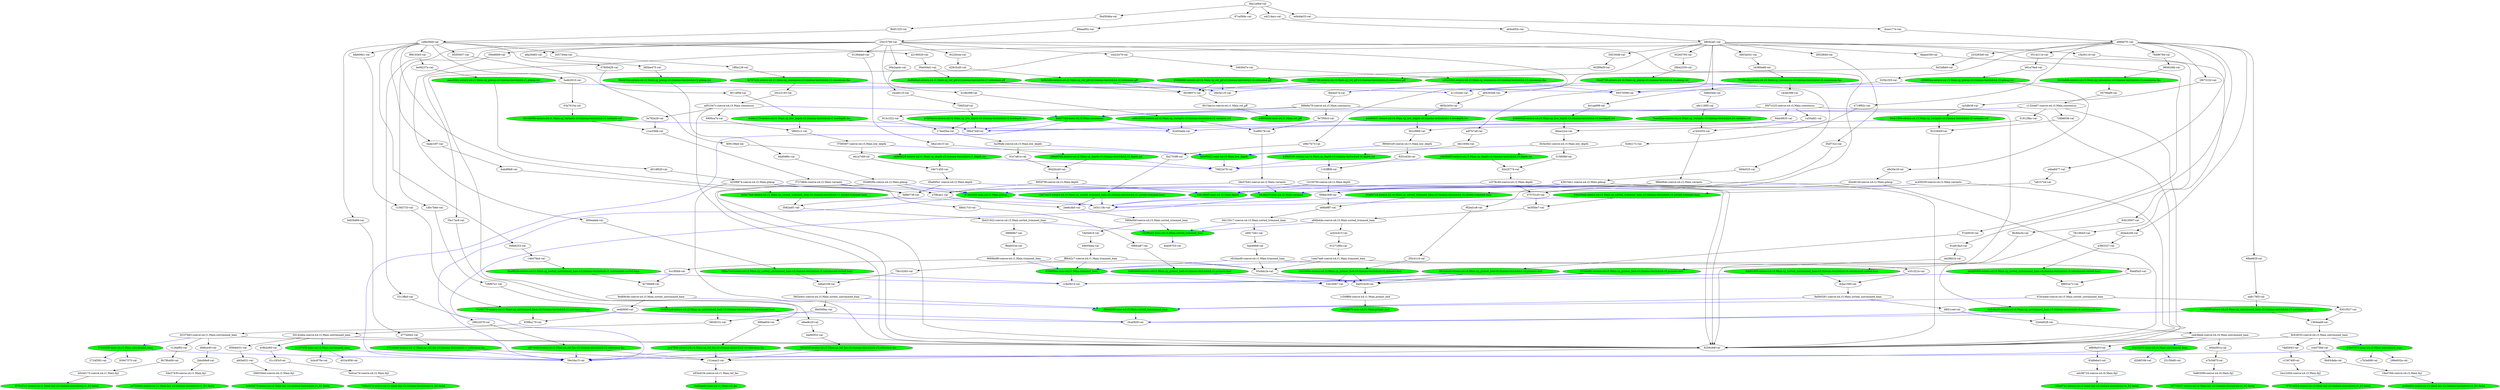 strict digraph "reflow flowgraph sha256:582bd977b966708aa1913560c76c9a50ac3726290afde3b66517fdc245560925" {
// Node definitions.
"00b2aa4c-val-";
"00e044d1-val-";
"01c183cf-val-";
"025b1f25-val-";
"02a847c4-extern-n4.r4.Main.cp_sorted_trimmed_bam-s3://niema-test/n4/n4.r4.sorted.trimmed.bam" [
fillcolor=green
style=filled
];
"03a7610a-val-";
"03e330d4-extern-n4.r3.Main.cp_sorted_trimmed_bam-s3://niema-test/n4/n4.r3.sorted.trimmed.bam" [
fillcolor=green
style=filled
];
"04e3743f-coerce-n4.r1.Main.fq1";
"0514211b-val-";
"054862fb-coerce-n4.r2.Main.pileup";
"05799af9-val-";
"075701d3-val-";
"07600d26-val-";
"076950ae-exec-n4.r1.Main.trimmed_bam" [
fillcolor=green
style=filled
];
"085624fd-val-";
"085af4ff-extern-n4.r3.Main.cp_ref_fas-s3://niema-test/n4/n4.r3.reference.fas" [
fillcolor=green
style=filled
];
"08b47d4f-val-";
"0a80306f-coerce-n4.r4.Main.fq1";
"0ade10f7-val-";
"0ae46fe8-val-";
"0ba1a0bd-val-";
"0d142eba-coerce-n4.r2.Main.untrimmed_bam";
"0d9664a9-extern-n4.r2.Main.cp_untrimmed_bam-s3://niema-test/n4/n4.r2.untrimmed.bam" [
fillcolor=green
style=filled
];
"0dfa04eb-val-";
"0f89ca87-val-";
"1163ff08-val-";
"131eeac2-val-";
"1364eab8-val-";
"141007fd-coerce-n4.r2.Main.depth";
"146479a4-val-";
"15adf738-extern-n4.r4.Main.cp_pileup-s3://niema-test/n4/n4.r4.pileup.txt" [
fillcolor=green
style=filled
];
"16a1c69e-extern-n4.r2.Main.cp_primer_bed-s3://niema-test/n4/n4.r2.primers.bed" [
fillcolor=green
style=filled
];
"16b58465-extern-n4.r3.Main.cp_depth-s3://niema-test/n4/n4.r3.depth.txt" [
fillcolor=green
style=filled
];
"174ed5be-val-";
"18e71455-val-";
"19ed7feb-coerce-n4.r3.Main.fq1";
"1a55afd1-val-";
"1aaa7ea6-coerce-n4.r1.Main.trimmed_bam";
"1bc2a8db-extern-n4.r3.Main.cp_consensus-s3://niema-test/n4/n4.r3.consensus.fas" [
fillcolor=green
style=filled
];
"1c50ff68-coerce-n4.r1.Main.primer_bed";
"1d0c7b6e-val-";
"1ff5a128-val-";
"201f7683-coerce-n4.r1.Main.untrimmed_bam";
"205730ea-val-";
"20c22193-val-";
"22e4d028-val-";
"233283b8-val-";
"245c118c-val-";
"24c4acc5-exec-n4.r2.Main.variants" [
fillcolor=green
style=filled
];
"25150ef0-val-";
"25d15760-val-";
"266030ed-coerce-n4.r2.Main.fq1";
"26b3e125-val-";
"2724f392-val-";
"2852fb9d-val-";
"28622079-val-";
"286a90d4-extern-n4.r2.Main.cp_depth-s3://niema-test/n4/n4.r2.depth.txt" [
fillcolor=green
style=filled
];
"286e002a-val-";
"28b42330-val-";
"28e57b42-coerce-n4.r2.Main.variants";
"2bbc66e8-val-";
"2e47ff4b-extern-n4.r4.Main.cp_ref_fas-s3://niema-test/n4/n4.r4.reference.fas" [
fillcolor=green
style=filled
];
"2ecc2d5b-coerce-n4.r3.Main.fq2";
"2ee6cdb5-val-";
"2f3c41c4-val-";
"2f673102-val-";
"30260795-val-";
"3082adf1-val-";
"30f100d8-val-";
"315f006f-val-";
"319129bc-val-";
"3313ffa0-val-";
"331cb3d0-extern-n4.r1.Main.cp_ref_fas-s3://niema-test/n4/n4.r1.reference.fas" [
fillcolor=green
style=filled
];
"34380e68-val-";
"34930d7e-val-";
"3677d257-intern-n4.r4.Main.fq1-s3://niema-test/n4/n4.r4_R1.fastq" [
fillcolor=green
style=filled
];
"3804f101-val-";
"39fd68b7-val-";
"3a4b2910-val-";
"3b5ecfd2-coerce-n4.r3.Main.low_depth";
"3bd5046a-val-";
"3bf60736-val-";
"3ca89278-val-";
"3e6ad108-val-";
"3e762e29-val-";
"3e864660-extern-n4.r1.Main.cp_primer_bed-s3://niema-test/n4/n4.r1.primers.bed" [
fillcolor=green
style=filled
];
"4024c956-val-";
"40289e5f-val-";
"425f8874-coerce-n4.r2.Main.pileup";
"4284942d-extern-n4.r3.Main.cp_low_depth-s3://niema-test/n4/n4.r3.lowdepth.tsv" [
fillcolor=green
style=filled
];
"43915dc1-coerce-n4.r2.Main.pileup";
"448c8a28-extern-n4.r4.Main.cp_untrimmed_bam-s3://niema-test/n4/n4.r4.untrimmed.bam" [
fillcolor=green
style=filled
];
"48f21ced-val-";
"4a93ab85-exec-n4.r1.Main.ref_fas" [
fillcolor=green
style=filled
];
"4d5e73e4-extern-n4.r1.Main.cp_sorted_trimmed_bam-s3://niema-test/n4/n4.r1.sorted.trimmed.bam" [
fillcolor=green
style=filled
];
"4e1aa698-val-";
"4eb09703-val-";
"52320796-extern-n4.r3.Main.cp_ref_gff-s3://niema-test/n4/n4.r3.reference.gff" [
fillcolor=green
style=filled
];
"53e16067-val-";
"562cf966-val-";
"57e355f9-exec-n4.r1.Main.untrimmed_bam" [
fillcolor=green
style=filled
];
"58fcf1c1-val-";
"59e34a15-val-";
"5a0cac7d-coerce-n4.r2.Main.fq2";
"5b2703f8-val-";
"5b42f16e-extern-n4.r2.Main.cp_pileup-s3://niema-test/n4/n4.r2.pileup.txt" [
fillcolor=green
style=filled
];
"5b431922-coerce-n4.r3.Main.sorted_trimmed_bam";
"5cc3f0b9-val-";
"6014d56b-extern-n4.r1.Main.cp_variants-s3://niema-test/n4/n4.r1.variants.vcf" [
fillcolor=green
style=filled
];
"6015ae1e-coerce-n4.r1.Main.ref_gff";
"6108f3f9-extern-n4.r3.Main.cp_untrimmed_bam-s3://niema-test/n4/n4.r3.untrimmed.bam" [
fillcolor=green
style=filled
];
"6127166e-val-";
"61384da0-val-";
"61bceaee-coerce-n4.r3.Main.sorted_untrimmed_bam";
"62d54abb-val-";
"63b07d73-exec-n4.r3.Main.untrimmed_bam" [
fillcolor=green
style=filled
];
"65c6dc2e-val-";
"66dc1994-extern-n4.r3.Main.cp_variants-s3://niema-test/n4/n4.r3.variants.vcf" [
fillcolor=green
style=filled
];
"67819054-intern-n4.r3.Main.fq2-s3://niema-test/n4/n4.r3_R2.fastq" [
fillcolor=green
style=filled
];
"67ca56bc-val-";
"6900ca7e-val-";
"69370599-val-";
"699dc308-val-";
"69fda604-val-";
"6a052429-val-";
"6abd9fe8-val-";
"6bea22ce-val-";
"6cbbc115-extern-n4.r1.Main.cp_low_depth-s3://niema-test/n4/n4.r1.lowdepth.tsv" [
fillcolor=green
style=filled
];
"6e88d0a5-extern-n4.r1.Main.cp_ref_gff-s3://niema-test/n4/n4.r1.reference.gff" [
fillcolor=green
style=filled
];
"6fba663f-val-";
"70822e78-val-";
"70fd52ef-val-";
"726b6036-val-";
"74bf2643-val-";
"75c95779-extern-n4.r1.Main.cp_untrimmed_bam-s3://niema-test/n4/n4.r1.untrimmed.bam" [
fillcolor=green
style=filled
];
"76d9678d-val-";
"7748ccde-extern-n4.r4.Main.cp_consensus-s3://niema-test/n4/n4.r4.consensus.fas" [
fillcolor=green
style=filled
];
"781c60e5-val-";
"79b10265-val-";
"7a6157e4-val-";
"7baed2ae-extern-n4.r4.Main.cp_variants-s3://niema-test/n4/n4.r4.variants.vcf" [
fillcolor=green
style=filled
];
"7c6867a1-val-";
"7d6e167e-intern-n4.r2.Main.fq2-s3://niema-test/n4/n4.r2_R2.fastq" [
fillcolor=green
style=filled
];
"7de5e816-val-";
"809138a4-val-";
"81a818a3-val-";
"8222840f-val-";
"8259c9df-val-";
"82b95621-exec-n4.r3.Main.low_depth" [
fillcolor=green
style=filled
];
"82f1e43d-val-";
"8301f527-val-";
"8569d980-extern-n4.r4.Main.cp_ref_gff-s3://niema-test/n4/n4.r4.reference.gff" [
fillcolor=green
style=filled
];
"8584b031-val-";
"875c37c1-intern-n4.r1.Main.fq2-s3://niema-test/n4/n4.r1_R2.fastq" [
fillcolor=green
style=filled
];
"88852a72-val-";
"89aaa95c-val-";
"89f2f79f-coerce-n4.r2.Main.depth";
"89fe6a79-coerce-n4.r3.Main.consensus";
"8aaa4356-val-";
"8b6569ac-val-";
"8cfc4035-coerce-n4.r3.Main.untrimmed_bam";
"8d1bfbb0-val-";
"8d417c6d-exec-n4.r3.Main.consensus" [
fillcolor=green
style=filled
];
"8dd01655-extern-n4.r4.Main.cp_sorted_untrimmed_bam-s3://niema-test/n4/n4.r4.untrimmed.sorted.bam" [
fillcolor=green
style=filled
];
"8ddc9635-val-";
"90d2bcb0-val-";
"913c1f22-val-";
"91e7a81e-val-";
"92e25774-val-";
"93619597-val-";
"93947375-val-";
"9398a170-val-";
"93d8ebe3-val-";
"9439857c-val-";
"953da981-extern-n4.r3.Main.cp_primer_bed-s3://niema-test/n4/n4.r3.primers.bed" [
fillcolor=green
style=filled
];
"95f7c225-coerce-n4.r3.Main.consensus";
"961e4add-extern-n4.r4.Main.cp_primer_bed-s3://niema-test/n4/n4.r4.primers.bed" [
fillcolor=green
style=filled
];
"9669bd8f-coerce-n4.r1.Main.trimmed_bam";
"972e32d3-exec-n4.r2.Main.pileup" [
fillcolor=green
style=filled
];
"98fa06de-coerce-n4.r2.Main.variants";
"9a0b0281-coerce-n4.r3.Main.sorted_untrimmed_bam";
"9b79b409-val-";
"9b93cbda-val-";
"9c226cee-val-";
"9df29d69-val-";
"9e7f59c5-val-";
"9ed68cbe-coerce-n4.r3.Main.sorted_untrimmed_bam";
"9f11ef0b-val-";
"9f2ed1e8-val-";
"a1102edc-val-";
"a145c055-val-";
"a2190020-val-";
"a2b3cd15-val-";
"a2e90431-extern-n4.r4.Main.cp_low_depth-s3://niema-test/n4/n4.r4.lowdepth.tsv" [
fillcolor=green
style=filled
];
"a4214acc-val-";
"a4ba8477-val-";
"a64a493c-val-";
"a66b9ff7-val-";
"a6969d25-extern-n4.r1.Main.cp_depth-s3://niema-test/n4/n4.r1.depth.txt" [
fillcolor=green
style=filled
];
"a6c11895-val-";
"a7f8cae1-val-";
"a8a29d83-val-";
"a94fa4da-coerce-n4.r3.Main.sorted_trimmed_bam";
"a989d7f1-val-";
"aacc03b1-extern-n4.r1.Main.cp_pileup-s3://niema-test/n4/n4.r1.pileup.txt" [
fillcolor=green
style=filled
];
"ac4dafb5-intern-n4.r3.Main.fq1-s3://niema-test/n4/n4.r3_R1.fastq" [
fillcolor=green
style=filled
];
"ad51047c-coerce-n4.r3.Main.consensus";
"adc06724-coerce-n4.r4.Main.fq2";
"adf7b7a9-val-";
"af3a97b1-intern-n4.r4.Main.fq2-s3://niema-test/n4/n4.r4_R2.fastq" [
fillcolor=green
style=filled
];
"afd3e031-val-";
"b0c0d173-coerce-n4.r1.Main.fq2";
"b0da591a-val-";
"b1dbcf98-val-";
"b35b5191-extern-n4.r4.Main.cp_depth-s3://niema-test/n4/n4.r4.depth.txt" [
fillcolor=green
style=filled
];
"b50f3937-val-";
"b6a1d415-val-";
"b6c160fe-val-";
"b7b03a1a-extern-n4.r2.Main.cp_low_depth-s3://niema-test/n4/n4.r2.lowdepth.tsv" [
fillcolor=green
style=filled
];
"b803a541-val-";
"b804caf1-val-";
"b85be475-val-";
"b91a79a4-val-";
"b9e55bea-val-";
"bad95f32-val-";
"bb2d3309-extern-n4.r3.Main.cp_sorted_untrimmed_bam-s3://niema-test/n4/n4.r3.untrimmed.sorted.bam" [
fillcolor=green
style=filled
];
"bbd0df6c-val-";
"bcbc870e-val-";
"be06237e-val-";
"be3f5be7-val-";
"bf808a53-val-";
"bfa609e1-val-";
"c08865ee-extern-n4.r3.Main.cp_pileup-s3://niema-test/n4/n4.r3.pileup.txt" [
fillcolor=green
style=filled
];
"c126af83-val-";
"c132ee67-coerce-n4.r3.Main.consensus";
"c156740f-val-";
"c1583733-val-";
"c1ac556b-val-";
"c25153b5-extern-n4.r2.Main.cp_consensus-s3://niema-test/n4/n4.r2.consensus.fas" [
fillcolor=green
style=filled
];
"c3a36116-val-";
"c42e81c5-val-";
"c4cbb396-val-";
"c62daa48-coerce-n4.r1.Main.trimmed_bam";
"c6c962e2-exec-n4.r3.Main.sorted_trimmed_bam" [
fillcolor=green
style=filled
];
"c7b3e698-val-";
"ca5dfe38-val-";
"cc4e0614-val-";
"cc578c49-coerce-n4.r2.Main.depth";
"ccb22479-val-";
"cce0758d-val-";
"cd8e59d0-val-";
"cde7ce10-extern-n4.r2.Main.cp_sorted_trimmed_bam-s3://niema-test/n4/n4.r2.sorted.trimmed.bam" [
fillcolor=green
style=filled
];
"cedc8eeb-coerce-n4.r4.Main.untrimmed_bam";
"cfca0929-val-";
"d014f020-val-";
"d29c5cd5-val-";
"d2b18dd5-exec-n4.r2.Main.depth" [
fillcolor=green
style=filled
];
"d2b8f166-val-";
"d2e461ef-coerce-n4.r2.Main.pileup";
"d4c15b17-coerce-n4.r3.Main.sorted_trimmed_bam";
"d5a7b291-exec-n4.r4.Main.untrimmed_bam" [
fillcolor=green
style=filled
];
"d5a8d5a1-coerce-n4.r2.Main.depth";
"d5da4246-val-";
"d65b3454-val-";
"d775e0b2-val-";
"d90eadeb-val-";
"dcba1580-val-";
"dcee177e-val-";
"de28fd1b-val-";
"dfd6ce40-val-";
"e0810333-extern-n4.r2.Main.cp_variants-s3://niema-test/n4/n4.r2.variants.vcf" [
fillcolor=green
style=filled
];
"e351f21b-val-";
"e38044de-exec-n4.r1.Main.ref_gff" [
fillcolor=green
style=filled
];
"e3f63327-val-";
"e6917d41-val-";
"e69c8b79-exec-n4.r1.Main.primer_bed" [
fillcolor=green
style=filled
];
"e719f92c-val-";
"e7b3487f-val-";
"e90c7b73-val-";
"e93edc34-coerce-n4.r1.Main.ref_fas";
"e94302b6-val-";
"e9ee8c20-val-";
"ea8178f3-val-";
"eb1a740f-val-";
"ec0d5679-intern-n4.r2.Main.fq1-s3://niema-test/n4/n4.r2_R1.fastq" [
fillcolor=green
style=filled
];
"ec45f259-coerce-n4.r2.Main.variants";
"ec9b2e80-val-";
"ed44de33-val-";
"ee72db6b-intern-n4.r1.Main.fq1-s3://niema-test/n4/n4.r1_R1.fastq" [
fillcolor=green
style=filled
];
"eedb9f40-val-";
"ef6744ef-extern-n4.r2.Main.cp_ref_fas-s3://niema-test/n4/n4.r2.reference.fas" [
fillcolor=green
style=filled
];
"efe20e18-val-";
"f0604299-exec-n4.r3.Main.sorted_untrimmed_bam" [
fillcolor=green
style=filled
];
"f0ddf5d3-val-";
"f246c17c-val-";
"f30e8699-val-";
"f3e17ec6-val-";
"f462e4cc-coerce-n4.r3.Main.sorted_untrimmed_bam";
"f48e6253-val-";
"f4f4e525-val-";
"f5ef732c-val-";
"f64f1325-val-";
"f6c84a3e-val-";
"f70856f7-coerce-n4.r3.Main.low_depth";
"f727d8dc-coerce-n4.r2.Main.variants";
"f7cb0030-val-";
"f89491b9-coerce-n4.r3.Main.low_depth";
"f8dd053d-val-";
"f98193e5-val-";
"f9fbe7cd-extern-n4.r2.Main.cp_sorted_untrimmed_bam-s3://niema-test/n4/n4.r2.untrimmed.sorted.bam" [
fillcolor=green
style=filled
];
"fa0b2d9c-extern-n4.r2.Main.cp_ref_gff-s3://niema-test/n4/n4.r2.reference.gff" [
fillcolor=green
style=filled
];
"fa2f9afe-coerce-n4.r3.Main.low_depth";
"fa747e16-extern-n4.r1.Main.cp_consensus-s3://niema-test/n4/n4.r1.consensus.fas" [
fillcolor=green
style=filled
];
"fba0922b-extern-n4.r1.Main.cp_sorted_untrimmed_bam-s3://niema-test/n4/n4.r1.untrimmed.sorted.bam" [
fillcolor=green
style=filled
];
"fbb4a57e-val-";
"fc187036-exec-n4.r2.Main.untrimmed_bam" [
fillcolor=green
style=filled
];
"fd69a5bf-coerce-n4.r3.Main.sorted_trimmed_bam";
"fd6d17c5-val-";
"fe756b69-val-";
"ff6b42c7-coerce-n4.r1.Main.trimmed_bam";

// Edge definitions.
"00b2aa4c-val-" -> "b1dbcf98-val-" [dynamic=false];
"00e044d1-val-" -> "6e88d0a5-extern-n4.r1.Main.cp_ref_gff-s3://niema-test/n4/n4.r1.reference.gff" [dynamic=false];
"01c183cf-val-" -> "5a0cac7d-coerce-n4.r2.Main.fq2" [dynamic=false];
"025b1f25-val-" -> "4e1aa698-val-" [dynamic=false];
"02a847c4-extern-n4.r4.Main.cp_sorted_trimmed_bam-s3://niema-test/n4/n4.r4.sorted.trimmed.bam" -> "245c118c-val-" [
dynamic=true
color=blue
];
"02a847c4-extern-n4.r4.Main.cp_sorted_trimmed_bam-s3://niema-test/n4/n4.r4.sorted.trimmed.bam" -> "a66b9ff7-val-" [dynamic=false];
"03a7610a-val-" -> "6014d56b-extern-n4.r1.Main.cp_variants-s3://niema-test/n4/n4.r1.variants.vcf" [dynamic=false];
"03e330d4-extern-n4.r3.Main.cp_sorted_trimmed_bam-s3://niema-test/n4/n4.r3.sorted.trimmed.bam" -> "245c118c-val-" [
dynamic=true
color=blue
];
"03e330d4-extern-n4.r3.Main.cp_sorted_trimmed_bam-s3://niema-test/n4/n4.r3.sorted.trimmed.bam" -> "be3f5be7-val-" [dynamic=false];
"04e3743f-coerce-n4.r1.Main.fq1" -> "ee72db6b-intern-n4.r1.Main.fq1-s3://niema-test/n4/n4.r1_R1.fastq" [dynamic=false];
"0514211b-val-" -> "b91a79a4-val-" [dynamic=false];
"054862fb-coerce-n4.r2.Main.pileup" -> "8259c9df-val-" [dynamic=false];
"054862fb-coerce-n4.r2.Main.pileup" -> "972e32d3-exec-n4.r2.Main.pileup" [
dynamic=true
color=blue
];
"054862fb-coerce-n4.r2.Main.pileup" -> "a7f8cae1-val-" [dynamic=false];
"05799af9-val-" -> "c132ee67-coerce-n4.r3.Main.consensus" [dynamic=false];
"075701d3-val-" -> "be3f5be7-val-" [dynamic=false];
"07600d26-val-" -> "9f11ef0b-val-" [dynamic=false];
"076950ae-exec-n4.r1.Main.trimmed_bam" -> "53e16067-val-" [
dynamic=true
color=blue
];
"076950ae-exec-n4.r1.Main.trimmed_bam" -> "cc4e0614-val-" [
dynamic=true
color=blue
];
"085624fd-val-" -> "1bc2a8db-extern-n4.r3.Main.cp_consensus-s3://niema-test/n4/n4.r3.consensus.fas" [dynamic=false];
"085af4ff-extern-n4.r3.Main.cp_ref_fas-s3://niema-test/n4/n4.r3.reference.fas" -> "131eeac2-val-" [dynamic=false];
"085af4ff-extern-n4.r3.Main.cp_ref_fas-s3://niema-test/n4/n4.r3.reference.fas" -> "59e34a15-val-" [
dynamic=true
color=blue
];
"0a80306f-coerce-n4.r4.Main.fq1" -> "3677d257-intern-n4.r4.Main.fq1-s3://niema-test/n4/n4.r4_R1.fastq" [dynamic=false];
"0ade10f7-val-" -> "6abd9fe8-val-" [dynamic=false];
"0ae46fe8-val-" -> "c62daa48-coerce-n4.r1.Main.trimmed_bam" [dynamic=false];
"0ba1a0bd-val-" -> "3bd5046a-val-" [dynamic=false];
"0ba1a0bd-val-" -> "67ca56bc-val-" [dynamic=false];
"0ba1a0bd-val-" -> "a4214acc-val-" [dynamic=false];
"0ba1a0bd-val-" -> "ed44de33-val-" [dynamic=false];
"0d142eba-coerce-n4.r2.Main.untrimmed_bam" -> "8259c9df-val-" [dynamic=false];
"0d142eba-coerce-n4.r2.Main.untrimmed_bam" -> "8584b031-val-" [dynamic=false];
"0d142eba-coerce-n4.r2.Main.untrimmed_bam" -> "ec9b2e80-val-" [dynamic=false];
"0d142eba-coerce-n4.r2.Main.untrimmed_bam" -> "fc187036-exec-n4.r2.Main.untrimmed_bam" [
dynamic=true
color=blue
];
"0d9664a9-extern-n4.r2.Main.cp_untrimmed_bam-s3://niema-test/n4/n4.r2.untrimmed.bam" -> "3804f101-val-" [dynamic=false];
"0d9664a9-extern-n4.r2.Main.cp_untrimmed_bam-s3://niema-test/n4/n4.r2.untrimmed.bam" -> "cfca0929-val-" [
dynamic=true
color=blue
];
"0dfa04eb-val-" -> "a6c11895-val-" [dynamic=false];
"0f89ca87-val-" -> "3e864660-extern-n4.r1.Main.cp_primer_bed-s3://niema-test/n4/n4.r1.primers.bed" [dynamic=false];
"1163ff08-val-" -> "141007fd-coerce-n4.r2.Main.depth" [dynamic=false];
"131eeac2-val-" -> "e93edc34-coerce-n4.r1.Main.ref_fas" [dynamic=false];
"1364eab8-val-" -> "8cfc4035-coerce-n4.r3.Main.untrimmed_bam" [dynamic=false];
"141007fd-coerce-n4.r2.Main.depth" -> "699dc308-val-" [dynamic=false];
"141007fd-coerce-n4.r2.Main.depth" -> "d2b18dd5-exec-n4.r2.Main.depth" [
dynamic=true
color=blue
];
"146479a4-val-" -> "fba0922b-extern-n4.r1.Main.cp_sorted_untrimmed_bam-s3://niema-test/n4/n4.r1.untrimmed.sorted.bam" [dynamic=false];
"15adf738-extern-n4.r4.Main.cp_pileup-s3://niema-test/n4/n4.r4.pileup.txt" -> "a1102edc-val-" [
dynamic=true
color=blue
];
"15adf738-extern-n4.r4.Main.cp_pileup-s3://niema-test/n4/n4.r4.pileup.txt" -> "f4f4e525-val-" [dynamic=false];
"16a1c69e-extern-n4.r2.Main.cp_primer_bed-s3://niema-test/n4/n4.r2.primers.bed" -> "53e16067-val-" [
dynamic=true
color=blue
];
"16a1c69e-extern-n4.r2.Main.cp_primer_bed-s3://niema-test/n4/n4.r2.primers.bed" -> "6a052429-val-" [dynamic=false];
"16b58465-extern-n4.r3.Main.cp_depth-s3://niema-test/n4/n4.r3.depth.txt" -> "70822e78-val-" [
dynamic=true
color=blue
];
"16b58465-extern-n4.r3.Main.cp_depth-s3://niema-test/n4/n4.r3.depth.txt" -> "92e25774-val-" [dynamic=false];
"174ed5be-val-" -> "fa2f9afe-coerce-n4.r3.Main.low_depth" [dynamic=false];
"18e71455-val-" -> "d5a8d5a1-coerce-n4.r2.Main.depth" [dynamic=false];
"19ed7feb-coerce-n4.r3.Main.fq1" -> "ac4dafb5-intern-n4.r3.Main.fq1-s3://niema-test/n4/n4.r3_R1.fastq" [dynamic=false];
"1a55afd1-val-" -> "a145c055-val-" [dynamic=false];
"1aaa7ea6-coerce-n4.r1.Main.trimmed_bam" -> "076950ae-exec-n4.r1.Main.trimmed_bam" [
dynamic=true
color=blue
];
"1aaa7ea6-coerce-n4.r1.Main.trimmed_bam" -> "65c6dc2e-val-" [dynamic=false];
"1aaa7ea6-coerce-n4.r1.Main.trimmed_bam" -> "f0ddf5d3-val-" [dynamic=false];
"1bc2a8db-extern-n4.r3.Main.cp_consensus-s3://niema-test/n4/n4.r3.consensus.fas" -> "05799af9-val-" [dynamic=false];
"1bc2a8db-extern-n4.r3.Main.cp_consensus-s3://niema-test/n4/n4.r3.consensus.fas" -> "69370599-val-" [
dynamic=true
color=blue
];
"1c50ff68-coerce-n4.r1.Main.primer_bed" -> "e69c8b79-exec-n4.r1.Main.primer_bed" [dynamic=false];
"1d0c7b6e-val-" -> "7c6867a1-val-" [dynamic=false];
"1ff5a128-val-" -> "fa747e16-extern-n4.r1.Main.cp_consensus-s3://niema-test/n4/n4.r1.consensus.fas" [dynamic=false];
"201f7683-coerce-n4.r1.Main.untrimmed_bam" -> "57e355f9-exec-n4.r1.Main.untrimmed_bam" [
dynamic=true
color=blue
];
"201f7683-coerce-n4.r1.Main.untrimmed_bam" -> "8259c9df-val-" [dynamic=false];
"201f7683-coerce-n4.r1.Main.untrimmed_bam" -> "c126af83-val-" [dynamic=false];
"201f7683-coerce-n4.r1.Main.untrimmed_bam" -> "dfd6ce40-val-" [dynamic=false];
"205730ea-val-" -> "1ff5a128-val-" [dynamic=false];
"20c22193-val-" -> "ad51047c-coerce-n4.r3.Main.consensus" [dynamic=false];
"22e4d028-val-" -> "cedc8eeb-coerce-n4.r4.Main.untrimmed_bam" [dynamic=false];
"233283b8-val-" -> "8d1bfbb0-val-" [dynamic=false];
"24c4acc5-exec-n4.r2.Main.variants" -> "245c118c-val-" [
dynamic=true
color=blue
];
"24c4acc5-exec-n4.r2.Main.variants" -> "59e34a15-val-" [
dynamic=true
color=blue
];
"25d15760-val-" -> "00b2aa4c-val-" [dynamic=false];
"25d15760-val-" -> "1d0c7b6e-val-" [dynamic=false];
"25d15760-val-" -> "3313ffa0-val-" [dynamic=false];
"25d15760-val-" -> "61384da0-val-" [dynamic=false];
"25d15760-val-" -> "9c226cee-val-" [dynamic=false];
"25d15760-val-" -> "9f2ed1e8-val-" [dynamic=false];
"25d15760-val-" -> "a8a29d83-val-" [dynamic=false];
"25d15760-val-" -> "c42e81c5-val-" [dynamic=false];
"25d15760-val-" -> "ccb22479-val-" [dynamic=false];
"25d15760-val-" -> "e90c7b73-val-" [dynamic=false];
"25d15760-val-" -> "f30e8699-val-" [dynamic=false];
"266030ed-coerce-n4.r2.Main.fq1" -> "ec0d5679-intern-n4.r2.Main.fq1-s3://niema-test/n4/n4.r2_R1.fastq" [dynamic=false];
"2852fb9d-val-" -> "f5ef732c-val-" [dynamic=false];
"28622079-val-" -> "ef6744ef-extern-n4.r2.Main.cp_ref_fas-s3://niema-test/n4/n4.r2.reference.fas" [dynamic=false];
"286a90d4-extern-n4.r2.Main.cp_depth-s3://niema-test/n4/n4.r2.depth.txt" -> "70822e78-val-" [
dynamic=true
color=blue
];
"286a90d4-extern-n4.r2.Main.cp_depth-s3://niema-test/n4/n4.r2.depth.txt" -> "90d2bcb0-val-" [dynamic=false];
"28b42330-val-" -> "15adf738-extern-n4.r4.Main.cp_pileup-s3://niema-test/n4/n4.r4.pileup.txt" [dynamic=false];
"28e57b42-coerce-n4.r2.Main.variants" -> "24c4acc5-exec-n4.r2.Main.variants" [
dynamic=true
color=blue
];
"28e57b42-coerce-n4.r2.Main.variants" -> "8259c9df-val-" [dynamic=false];
"28e57b42-coerce-n4.r2.Main.variants" -> "a7f8cae1-val-" [dynamic=false];
"2bbc66e8-val-" -> "04e3743f-coerce-n4.r1.Main.fq1" [dynamic=false];
"2e47ff4b-extern-n4.r4.Main.cp_ref_fas-s3://niema-test/n4/n4.r4.reference.fas" -> "131eeac2-val-" [dynamic=false];
"2e47ff4b-extern-n4.r4.Main.cp_ref_fas-s3://niema-test/n4/n4.r4.reference.fas" -> "59e34a15-val-" [
dynamic=true
color=blue
];
"2ecc2d5b-coerce-n4.r3.Main.fq2" -> "67819054-intern-n4.r3.Main.fq2-s3://niema-test/n4/n4.r3_R2.fastq" [dynamic=false];
"2ee6cdb5-val-" -> "fd69a5bf-coerce-n4.r3.Main.sorted_trimmed_bam" [dynamic=false];
"2f3c41c4-val-" -> "16a1c69e-extern-n4.r2.Main.cp_primer_bed-s3://niema-test/n4/n4.r2.primers.bed" [dynamic=false];
"2f673102-val-" -> "ca5dfe38-val-" [dynamic=false];
"30260795-val-" -> "28b42330-val-" [dynamic=false];
"3082adf1-val-" -> "5b431922-coerce-n4.r3.Main.sorted_trimmed_bam" [dynamic=false];
"30f100d8-val-" -> "40289e5f-val-" [dynamic=false];
"315f006f-val-" -> "92e25774-val-" [dynamic=false];
"319129bc-val-" -> "6bea22ce-val-" [dynamic=false];
"3313ffa0-val-" -> "28622079-val-" [dynamic=false];
"331cb3d0-extern-n4.r1.Main.cp_ref_fas-s3://niema-test/n4/n4.r1.reference.fas" -> "131eeac2-val-" [dynamic=false];
"331cb3d0-extern-n4.r1.Main.cp_ref_fas-s3://niema-test/n4/n4.r1.reference.fas" -> "59e34a15-val-" [
dynamic=true
color=blue
];
"34380e68-val-" -> "7748ccde-extern-n4.r4.Main.cp_consensus-s3://niema-test/n4/n4.r4.consensus.fas" [dynamic=false];
"34930d7e-val-" -> "c25153b5-extern-n4.r2.Main.cp_consensus-s3://niema-test/n4/n4.r2.consensus.fas" [dynamic=false];
"3804f101-val-" -> "0d142eba-coerce-n4.r2.Main.untrimmed_bam" [dynamic=false];
"39fd68b7-val-" -> "f8dd053d-val-" [dynamic=false];
"3a4b2910-val-" -> "03a7610a-val-" [dynamic=false];
"3b5ecfd2-coerce-n4.r3.Main.low_depth" -> "315f006f-val-" [dynamic=false];
"3b5ecfd2-coerce-n4.r3.Main.low_depth" -> "82b95621-exec-n4.r3.Main.low_depth" [
dynamic=true
color=blue
];
"3bd5046a-val-" -> "f64f1325-val-" [dynamic=false];
"3bf60736-val-" -> "3082adf1-val-" [dynamic=false];
"3ca89278-val-" -> "28e57b42-coerce-n4.r2.Main.variants" [dynamic=false];
"3e6ad108-val-" -> "f462e4cc-coerce-n4.r3.Main.sorted_untrimmed_bam" [dynamic=false];
"3e762e29-val-" -> "c1ac556b-val-" [dynamic=false];
"3e864660-extern-n4.r1.Main.cp_primer_bed-s3://niema-test/n4/n4.r1.primers.bed" -> "53e16067-val-" [
dynamic=true
color=blue
];
"3e864660-extern-n4.r1.Main.cp_primer_bed-s3://niema-test/n4/n4.r1.primers.bed" -> "6a052429-val-" [dynamic=false];
"40289e5f-val-" -> "8569d980-extern-n4.r4.Main.cp_ref_gff-s3://niema-test/n4/n4.r4.reference.gff" [dynamic=false];
"425f8874-coerce-n4.r2.Main.pileup" -> "3bf60736-val-" [dynamic=false];
"425f8874-coerce-n4.r2.Main.pileup" -> "8259c9df-val-" [dynamic=false];
"425f8874-coerce-n4.r2.Main.pileup" -> "972e32d3-exec-n4.r2.Main.pileup" [
dynamic=true
color=blue
];
"4284942d-extern-n4.r3.Main.cp_low_depth-s3://niema-test/n4/n4.r3.lowdepth.tsv" -> "08b47d4f-val-" [
dynamic=true
color=blue
];
"4284942d-extern-n4.r3.Main.cp_low_depth-s3://niema-test/n4/n4.r3.lowdepth.tsv" -> "6bea22ce-val-" [dynamic=false];
"43915dc1-coerce-n4.r2.Main.pileup" -> "699dc308-val-" [dynamic=false];
"43915dc1-coerce-n4.r2.Main.pileup" -> "8259c9df-val-" [dynamic=false];
"43915dc1-coerce-n4.r2.Main.pileup" -> "972e32d3-exec-n4.r2.Main.pileup" [
dynamic=true
color=blue
];
"448c8a28-extern-n4.r4.Main.cp_untrimmed_bam-s3://niema-test/n4/n4.r4.untrimmed.bam" -> "22e4d028-val-" [dynamic=false];
"448c8a28-extern-n4.r4.Main.cp_untrimmed_bam-s3://niema-test/n4/n4.r4.untrimmed.bam" -> "cfca0929-val-" [
dynamic=true
color=blue
];
"48f21ced-val-" -> "22e4d028-val-" [dynamic=false];
"4d5e73e4-extern-n4.r1.Main.cp_sorted_trimmed_bam-s3://niema-test/n4/n4.r1.sorted.trimmed.bam" -> "245c118c-val-" [
dynamic=true
color=blue
];
"4d5e73e4-extern-n4.r1.Main.cp_sorted_trimmed_bam-s3://niema-test/n4/n4.r1.sorted.trimmed.bam" -> "3082adf1-val-" [dynamic=false];
"4e1aa698-val-" -> "4284942d-extern-n4.r3.Main.cp_low_depth-s3://niema-test/n4/n4.r3.lowdepth.tsv" [dynamic=false];
"52320796-extern-n4.r3.Main.cp_ref_gff-s3://niema-test/n4/n4.r3.reference.gff" -> "26b3e125-val-" [
dynamic=true
color=blue
];
"52320796-extern-n4.r3.Main.cp_ref_gff-s3://niema-test/n4/n4.r3.reference.gff" -> "9439857c-val-" [dynamic=false];
"562cf966-val-" -> "f89491b9-coerce-n4.r3.Main.low_depth" [dynamic=false];
"57e355f9-exec-n4.r1.Main.untrimmed_bam" -> "2724f392-val-" [
dynamic=true
color=blue
];
"57e355f9-exec-n4.r1.Main.untrimmed_bam" -> "59e34a15-val-" [
dynamic=true
color=blue
];
"57e355f9-exec-n4.r1.Main.untrimmed_bam" -> "93947375-val-" [
dynamic=true
color=blue
];
"58fcf1c1-val-" -> "f70856f7-coerce-n4.r3.Main.low_depth" [dynamic=false];
"5a0cac7d-coerce-n4.r2.Main.fq2" -> "7d6e167e-intern-n4.r2.Main.fq2-s3://niema-test/n4/n4.r2_R2.fastq" [dynamic=false];
"5b2703f8-val-" -> "cde7ce10-extern-n4.r2.Main.cp_sorted_trimmed_bam-s3://niema-test/n4/n4.r2.sorted.trimmed.bam" [dynamic=false];
"5b42f16e-extern-n4.r2.Main.cp_pileup-s3://niema-test/n4/n4.r2.pileup.txt" -> "a1102edc-val-" [
dynamic=true
color=blue
];
"5b42f16e-extern-n4.r2.Main.cp_pileup-s3://niema-test/n4/n4.r2.pileup.txt" -> "bbd0df6c-val-" [dynamic=false];
"5b431922-coerce-n4.r3.Main.sorted_trimmed_bam" -> "39fd68b7-val-" [dynamic=false];
"5b431922-coerce-n4.r3.Main.sorted_trimmed_bam" -> "c6c962e2-exec-n4.r3.Main.sorted_trimmed_bam" [
dynamic=true
color=blue
];
"5cc3f0b9-val-" -> "fe756b69-val-" [dynamic=false];
"6014d56b-extern-n4.r1.Main.cp_variants-s3://niema-test/n4/n4.r1.variants.vcf" -> "62d54abb-val-" [
dynamic=true
color=blue
];
"6014d56b-extern-n4.r1.Main.cp_variants-s3://niema-test/n4/n4.r1.variants.vcf" -> "c1ac556b-val-" [dynamic=false];
"6015ae1e-coerce-n4.r1.Main.ref_gff" -> "e38044de-exec-n4.r1.Main.ref_gff" [dynamic=false];
"6108f3f9-extern-n4.r3.Main.cp_untrimmed_bam-s3://niema-test/n4/n4.r3.untrimmed.bam" -> "1364eab8-val-" [dynamic=false];
"6108f3f9-extern-n4.r3.Main.cp_untrimmed_bam-s3://niema-test/n4/n4.r3.untrimmed.bam" -> "cfca0929-val-" [
dynamic=true
color=blue
];
"6127166e-val-" -> "1aaa7ea6-coerce-n4.r1.Main.trimmed_bam" [dynamic=false];
"61384da0-val-" -> "b6a1d415-val-" [dynamic=false];
"61bceaee-coerce-n4.r3.Main.sorted_untrimmed_bam" -> "8301f527-val-" [dynamic=false];
"61bceaee-coerce-n4.r3.Main.sorted_untrimmed_bam" -> "f0604299-exec-n4.r3.Main.sorted_untrimmed_bam" [
dynamic=true
color=blue
];
"63b07d73-exec-n4.r3.Main.untrimmed_bam" -> "286e002a-val-" [
dynamic=true
color=blue
];
"63b07d73-exec-n4.r3.Main.untrimmed_bam" -> "59e34a15-val-" [
dynamic=true
color=blue
];
"63b07d73-exec-n4.r3.Main.untrimmed_bam" -> "c7b3e698-val-" [
dynamic=true
color=blue
];
"65c6dc2e-val-" -> "6a052429-val-" [dynamic=false];
"66dc1994-extern-n4.r3.Main.cp_variants-s3://niema-test/n4/n4.r3.variants.vcf" -> "62d54abb-val-" [
dynamic=true
color=blue
];
"66dc1994-extern-n4.r3.Main.cp_variants-s3://niema-test/n4/n4.r3.variants.vcf" -> "8222840f-val-" [dynamic=false];
"67ca56bc-val-" -> "89aaa95c-val-" [dynamic=false];
"6900ca7e-val-" -> "58fcf1c1-val-" [dynamic=false];
"699dc308-val-" -> "a66b9ff7-val-" [dynamic=false];
"69fda604-val-" -> "2e47ff4b-extern-n4.r4.Main.cp_ref_fas-s3://niema-test/n4/n4.r4.reference.fas" [dynamic=false];
"6a052429-val-" -> "1c50ff68-coerce-n4.r1.Main.primer_bed" [dynamic=false];
"6abd9fe8-val-" -> "4d5e73e4-extern-n4.r1.Main.cp_sorted_trimmed_bam-s3://niema-test/n4/n4.r1.sorted.trimmed.bam" [dynamic=false];
"6bea22ce-val-" -> "3b5ecfd2-coerce-n4.r3.Main.low_depth" [dynamic=false];
"6cbbc115-extern-n4.r1.Main.cp_low_depth-s3://niema-test/n4/n4.r1.lowdepth.tsv" -> "08b47d4f-val-" [
dynamic=true
color=blue
];
"6cbbc115-extern-n4.r1.Main.cp_low_depth-s3://niema-test/n4/n4.r1.lowdepth.tsv" -> "58fcf1c1-val-" [dynamic=false];
"6e88d0a5-extern-n4.r1.Main.cp_ref_gff-s3://niema-test/n4/n4.r1.reference.gff" -> "26b3e125-val-" [
dynamic=true
color=blue
];
"6e88d0a5-extern-n4.r1.Main.cp_ref_gff-s3://niema-test/n4/n4.r1.reference.gff" -> "9439857c-val-" [dynamic=false];
"6fba663f-val-" -> "ea8178f3-val-" [dynamic=false];
"70fd52ef-val-" -> "b7b03a1a-extern-n4.r2.Main.cp_low_depth-s3://niema-test/n4/n4.r2.lowdepth.tsv" [dynamic=false];
"726b6036-val-" -> "8222840f-val-" [dynamic=false];
"74bf2643-val-" -> "c156740f-val-" [dynamic=false];
"75c95779-extern-n4.r1.Main.cp_untrimmed_bam-s3://niema-test/n4/n4.r1.untrimmed.bam" -> "9398a170-val-" [dynamic=false];
"75c95779-extern-n4.r1.Main.cp_untrimmed_bam-s3://niema-test/n4/n4.r1.untrimmed.bam" -> "cfca0929-val-" [
dynamic=true
color=blue
];
"76d9678d-val-" -> "085624fd-val-" [dynamic=false];
"7748ccde-extern-n4.r4.Main.cp_consensus-s3://niema-test/n4/n4.r4.consensus.fas" -> "69370599-val-" [
dynamic=true
color=blue
];
"7748ccde-extern-n4.r4.Main.cp_consensus-s3://niema-test/n4/n4.r4.consensus.fas" -> "c4cbb396-val-" [dynamic=false];
"781c60e5-val-" -> "448c8a28-extern-n4.r4.Main.cp_untrimmed_bam-s3://niema-test/n4/n4.r4.untrimmed.bam" [dynamic=false];
"79b10265-val-" -> "3e6ad108-val-" [dynamic=false];
"7a6157e4-val-" -> "03e330d4-extern-n4.r3.Main.cp_sorted_trimmed_bam-s3://niema-test/n4/n4.r3.sorted.trimmed.bam" [dynamic=false];
"7baed2ae-extern-n4.r4.Main.cp_variants-s3://niema-test/n4/n4.r4.variants.vcf" -> "62d54abb-val-" [
dynamic=true
color=blue
];
"7baed2ae-extern-n4.r4.Main.cp_variants-s3://niema-test/n4/n4.r4.variants.vcf" -> "a145c055-val-" [dynamic=false];
"7c6867a1-val-" -> "0d9664a9-extern-n4.r2.Main.cp_untrimmed_bam-s3://niema-test/n4/n4.r2.untrimmed.bam" [dynamic=false];
"7de5e816-val-" -> "b9e55bea-val-" [dynamic=false];
"809138a4-val-" -> "a6969d25-extern-n4.r1.Main.cp_depth-s3://niema-test/n4/n4.r1.depth.txt" [dynamic=false];
"81a818a3-val-" -> "de28fd1b-val-" [dynamic=false];
"8222840f-val-" -> "ec45f259-coerce-n4.r2.Main.variants" [dynamic=false];
"8259c9df-val-" -> "131eeac2-val-" [dynamic=false];
"82b95621-exec-n4.r3.Main.low_depth" -> "70822e78-val-" [
dynamic=true
color=blue
];
"82f1e43d-val-" -> "1163ff08-val-" [dynamic=false];
"8301f527-val-" -> "1364eab8-val-" [dynamic=false];
"8569d980-extern-n4.r4.Main.cp_ref_gff-s3://niema-test/n4/n4.r4.reference.gff" -> "26b3e125-val-" [
dynamic=true
color=blue
];
"8569d980-extern-n4.r4.Main.cp_ref_gff-s3://niema-test/n4/n4.r4.reference.gff" -> "9439857c-val-" [dynamic=false];
"8584b031-val-" -> "afd3e031-val-" [dynamic=false];
"88852a72-val-" -> "61bceaee-coerce-n4.r3.Main.sorted_untrimmed_bam" [dynamic=false];
"89aaa95c-val-" -> "25d15760-val-" [dynamic=false];
"89f2f79f-coerce-n4.r2.Main.depth" -> "a7f8cae1-val-" [dynamic=false];
"89f2f79f-coerce-n4.r2.Main.depth" -> "d2b18dd5-exec-n4.r2.Main.depth" [
dynamic=true
color=blue
];
"89fe6a79-coerce-n4.r3.Main.consensus" -> "8259c9df-val-" [dynamic=false];
"89fe6a79-coerce-n4.r3.Main.consensus" -> "8d417c6d-exec-n4.r3.Main.consensus" [
dynamic=true
color=blue
];
"89fe6a79-coerce-n4.r3.Main.consensus" -> "913c1f22-val-" [dynamic=false];
"89fe6a79-coerce-n4.r3.Main.consensus" -> "9e7f59c5-val-" [dynamic=false];
"8aaa4356-val-" -> "f7cb0030-val-" [dynamic=false];
"8b6569ac-val-" -> "3804f101-val-" [dynamic=false];
"8cfc4035-coerce-n4.r3.Main.untrimmed_bam" -> "63b07d73-exec-n4.r3.Main.untrimmed_bam" [
dynamic=true
color=blue
];
"8cfc4035-coerce-n4.r3.Main.untrimmed_bam" -> "74bf2643-val-" [dynamic=false];
"8cfc4035-coerce-n4.r3.Main.untrimmed_bam" -> "8259c9df-val-" [dynamic=false];
"8cfc4035-coerce-n4.r3.Main.untrimmed_bam" -> "cce0758d-val-" [dynamic=false];
"8d1bfbb0-val-" -> "52320796-extern-n4.r3.Main.cp_ref_gff-s3://niema-test/n4/n4.r3.reference.gff" [dynamic=false];
"8d417c6d-exec-n4.r3.Main.consensus" -> "08b47d4f-val-" [
dynamic=true
color=blue
];
"8d417c6d-exec-n4.r3.Main.consensus" -> "59e34a15-val-" [
dynamic=true
color=blue
];
"8d417c6d-exec-n4.r3.Main.consensus" -> "62d54abb-val-" [
dynamic=true
color=blue
];
"8dd01655-extern-n4.r4.Main.cp_sorted_untrimmed_bam-s3://niema-test/n4/n4.r4.untrimmed.sorted.bam" -> "cc4e0614-val-" [
dynamic=true
color=blue
];
"8dd01655-extern-n4.r4.Main.cp_sorted_untrimmed_bam-s3://niema-test/n4/n4.r4.untrimmed.sorted.bam" -> "dcba1580-val-" [dynamic=false];
"8ddc9635-val-" -> "562cf966-val-" [dynamic=false];
"90d2bcb0-val-" -> "89f2f79f-coerce-n4.r2.Main.depth" [dynamic=false];
"913c1f22-val-" -> "174ed5be-val-" [dynamic=false];
"91e7a81e-val-" -> "90d2bcb0-val-" [dynamic=false];
"92e25774-val-" -> "cc578c49-coerce-n4.r2.Main.depth" [dynamic=false];
"93619597-val-" -> "f6c84a3e-val-" [dynamic=false];
"9398a170-val-" -> "201f7683-coerce-n4.r1.Main.untrimmed_bam" [dynamic=false];
"93d8ebe3-val-" -> "adc06724-coerce-n4.r4.Main.fq2" [dynamic=false];
"9439857c-val-" -> "6015ae1e-coerce-n4.r1.Main.ref_gff" [dynamic=false];
"953da981-extern-n4.r3.Main.cp_primer_bed-s3://niema-test/n4/n4.r3.primers.bed" -> "53e16067-val-" [
dynamic=true
color=blue
];
"953da981-extern-n4.r3.Main.cp_primer_bed-s3://niema-test/n4/n4.r3.primers.bed" -> "6a052429-val-" [dynamic=false];
"95f7c225-coerce-n4.r3.Main.consensus" -> "1a55afd1-val-" [dynamic=false];
"95f7c225-coerce-n4.r3.Main.consensus" -> "8259c9df-val-" [dynamic=false];
"95f7c225-coerce-n4.r3.Main.consensus" -> "8d417c6d-exec-n4.r3.Main.consensus" [
dynamic=true
color=blue
];
"95f7c225-coerce-n4.r3.Main.consensus" -> "8ddc9635-val-" [dynamic=false];
"961e4add-extern-n4.r4.Main.cp_primer_bed-s3://niema-test/n4/n4.r4.primers.bed" -> "53e16067-val-" [
dynamic=true
color=blue
];
"961e4add-extern-n4.r4.Main.cp_primer_bed-s3://niema-test/n4/n4.r4.primers.bed" -> "6a052429-val-" [dynamic=false];
"9669bd8f-coerce-n4.r1.Main.trimmed_bam" -> "076950ae-exec-n4.r1.Main.trimmed_bam" [
dynamic=true
color=blue
];
"9669bd8f-coerce-n4.r1.Main.trimmed_bam" -> "5cc3f0b9-val-" [dynamic=false];
"9669bd8f-coerce-n4.r1.Main.trimmed_bam" -> "65c6dc2e-val-" [dynamic=false];
"972e32d3-exec-n4.r2.Main.pileup" -> "245c118c-val-" [
dynamic=true
color=blue
];
"972e32d3-exec-n4.r2.Main.pileup" -> "59e34a15-val-" [
dynamic=true
color=blue
];
"98fa06de-coerce-n4.r2.Main.variants" -> "24c4acc5-exec-n4.r2.Main.variants" [
dynamic=true
color=blue
];
"98fa06de-coerce-n4.r2.Main.variants" -> "699dc308-val-" [dynamic=false];
"98fa06de-coerce-n4.r2.Main.variants" -> "8259c9df-val-" [dynamic=false];
"9a0b0281-coerce-n4.r3.Main.sorted_untrimmed_bam" -> "48f21ced-val-" [dynamic=false];
"9a0b0281-coerce-n4.r3.Main.sorted_untrimmed_bam" -> "f0604299-exec-n4.r3.Main.sorted_untrimmed_bam" [
dynamic=true
color=blue
];
"9b79b409-val-" -> "b0c0d173-coerce-n4.r1.Main.fq2" [dynamic=false];
"9b93cbda-val-" -> "19ed7feb-coerce-n4.r3.Main.fq1" [dynamic=false];
"9c226cee-val-" -> "d29c5cd5-val-" [dynamic=false];
"9df29d69-val-" -> "d775e0b2-val-" [dynamic=false];
"9e7f59c5-val-" -> "3ca89278-val-" [dynamic=false];
"9ed68cbe-coerce-n4.r3.Main.sorted_untrimmed_bam" -> "eedb9f40-val-" [dynamic=false];
"9ed68cbe-coerce-n4.r3.Main.sorted_untrimmed_bam" -> "f0604299-exec-n4.r3.Main.sorted_untrimmed_bam" [
dynamic=true
color=blue
];
"9f11ef0b-val-" -> "6cbbc115-extern-n4.r1.Main.cp_low_depth-s3://niema-test/n4/n4.r1.lowdepth.tsv" [dynamic=false];
"9f2ed1e8-val-" -> "2f3c41c4-val-" [dynamic=false];
"a145c055-val-" -> "98fa06de-coerce-n4.r2.Main.variants" [dynamic=false];
"a2190020-val-" -> "00e044d1-val-" [dynamic=false];
"a2b3cd15-val-" -> "6127166e-val-" [dynamic=false];
"a2e90431-extern-n4.r4.Main.cp_low_depth-s3://niema-test/n4/n4.r4.lowdepth.tsv" -> "08b47d4f-val-" [
dynamic=true
color=blue
];
"a2e90431-extern-n4.r4.Main.cp_low_depth-s3://niema-test/n4/n4.r4.lowdepth.tsv" -> "562cf966-val-" [dynamic=false];
"a4214acc-val-" -> "a64a493c-val-" [dynamic=false];
"a4ba8477-val-" -> "7a6157e4-val-" [dynamic=false];
"a64a493c-val-" -> "b804caf1-val-" [dynamic=false];
"a66b9ff7-val-" -> "d4c15b17-coerce-n4.r3.Main.sorted_trimmed_bam" [dynamic=false];
"a6969d25-extern-n4.r1.Main.cp_depth-s3://niema-test/n4/n4.r1.depth.txt" -> "18e71455-val-" [dynamic=false];
"a6969d25-extern-n4.r1.Main.cp_depth-s3://niema-test/n4/n4.r1.depth.txt" -> "70822e78-val-" [
dynamic=true
color=blue
];
"a6c11895-val-" -> "7baed2ae-extern-n4.r4.Main.cp_variants-s3://niema-test/n4/n4.r4.variants.vcf" [dynamic=false];
"a7f8cae1-val-" -> "2ee6cdb5-val-" [dynamic=false];
"a8a29d83-val-" -> "b85be475-val-" [dynamic=false];
"a94fa4da-coerce-n4.r3.Main.sorted_trimmed_bam" -> "a2b3cd15-val-" [dynamic=false];
"a94fa4da-coerce-n4.r3.Main.sorted_trimmed_bam" -> "c6c962e2-exec-n4.r3.Main.sorted_trimmed_bam" [
dynamic=true
color=blue
];
"a989d7f1-val-" -> "025b1f25-val-" [dynamic=false];
"a989d7f1-val-" -> "0514211b-val-" [dynamic=false];
"a989d7f1-val-" -> "233283b8-val-" [dynamic=false];
"a989d7f1-val-" -> "2f673102-val-" [dynamic=false];
"a989d7f1-val-" -> "6fba663f-val-" [dynamic=false];
"a989d7f1-val-" -> "76d9678d-val-" [dynamic=false];
"a989d7f1-val-" -> "81a818a3-val-" [dynamic=false];
"a989d7f1-val-" -> "a4ba8477-val-" [dynamic=false];
"a989d7f1-val-" -> "d5da4246-val-" [dynamic=false];
"a989d7f1-val-" -> "e719f92c-val-" [dynamic=false];
"a989d7f1-val-" -> "e9ee8c20-val-" [dynamic=false];
"aacc03b1-extern-n4.r1.Main.cp_pileup-s3://niema-test/n4/n4.r1.pileup.txt" -> "a1102edc-val-" [
dynamic=true
color=blue
];
"aacc03b1-extern-n4.r1.Main.cp_pileup-s3://niema-test/n4/n4.r1.pileup.txt" -> "d014f020-val-" [dynamic=false];
"ad51047c-coerce-n4.r3.Main.consensus" -> "3e762e29-val-" [dynamic=false];
"ad51047c-coerce-n4.r3.Main.consensus" -> "6900ca7e-val-" [dynamic=false];
"ad51047c-coerce-n4.r3.Main.consensus" -> "8259c9df-val-" [dynamic=false];
"ad51047c-coerce-n4.r3.Main.consensus" -> "8d417c6d-exec-n4.r3.Main.consensus" [
dynamic=true
color=blue
];
"adc06724-coerce-n4.r4.Main.fq2" -> "af3a97b1-intern-n4.r4.Main.fq2-s3://niema-test/n4/n4.r4_R2.fastq" [dynamic=false];
"adf7b7a9-val-" -> "b6c160fe-val-" [dynamic=false];
"afd3e031-val-" -> "266030ed-coerce-n4.r2.Main.fq1" [dynamic=false];
"b0c0d173-coerce-n4.r1.Main.fq2" -> "875c37c1-intern-n4.r1.Main.fq2-s3://niema-test/n4/n4.r1_R2.fastq" [dynamic=false];
"b0da591a-val-" -> "e7b3487f-val-" [dynamic=false];
"b1dbcf98-val-" -> "e0810333-extern-n4.r2.Main.cp_variants-s3://niema-test/n4/n4.r2.variants.vcf" [dynamic=false];
"b35b5191-extern-n4.r4.Main.cp_depth-s3://niema-test/n4/n4.r4.depth.txt" -> "1163ff08-val-" [dynamic=false];
"b35b5191-extern-n4.r4.Main.cp_depth-s3://niema-test/n4/n4.r4.depth.txt" -> "70822e78-val-" [
dynamic=true
color=blue
];
"b50f3937-val-" -> "809138a4-val-" [dynamic=false];
"b6a1d415-val-" -> "286a90d4-extern-n4.r2.Main.cp_depth-s3://niema-test/n4/n4.r2.depth.txt" [dynamic=false];
"b6c160fe-val-" -> "b35b5191-extern-n4.r4.Main.cp_depth-s3://niema-test/n4/n4.r4.depth.txt" [dynamic=false];
"b7b03a1a-extern-n4.r2.Main.cp_low_depth-s3://niema-test/n4/n4.r2.lowdepth.tsv" -> "08b47d4f-val-" [
dynamic=true
color=blue
];
"b7b03a1a-extern-n4.r2.Main.cp_low_depth-s3://niema-test/n4/n4.r2.lowdepth.tsv" -> "174ed5be-val-" [dynamic=false];
"b803a541-val-" -> "34380e68-val-" [dynamic=false];
"b804caf1-val-" -> "0dfa04eb-val-" [dynamic=false];
"b804caf1-val-" -> "2852fb9d-val-" [dynamic=false];
"b804caf1-val-" -> "30260795-val-" [dynamic=false];
"b804caf1-val-" -> "30f100d8-val-" [dynamic=false];
"b804caf1-val-" -> "8aaa4356-val-" [dynamic=false];
"b804caf1-val-" -> "93619597-val-" [dynamic=false];
"b804caf1-val-" -> "adf7b7a9-val-" [dynamic=false];
"b804caf1-val-" -> "b803a541-val-" [dynamic=false];
"b804caf1-val-" -> "c3a36116-val-" [dynamic=false];
"b804caf1-val-" -> "e94302b6-val-" [dynamic=false];
"b804caf1-val-" -> "f3e17ec6-val-" [dynamic=false];
"b85be475-val-" -> "5b42f16e-extern-n4.r2.Main.cp_pileup-s3://niema-test/n4/n4.r2.pileup.txt" [dynamic=false];
"b91a79a4-val-" -> "c08865ee-extern-n4.r3.Main.cp_pileup-s3://niema-test/n4/n4.r3.pileup.txt" [dynamic=false];
"b9e55bea-val-" -> "ff6b42c7-coerce-n4.r1.Main.trimmed_bam" [dynamic=false];
"bad95f32-val-" -> "085af4ff-extern-n4.r3.Main.cp_ref_fas-s3://niema-test/n4/n4.r3.reference.fas" [dynamic=false];
"bb2d3309-extern-n4.r3.Main.cp_sorted_untrimmed_bam-s3://niema-test/n4/n4.r3.untrimmed.sorted.bam" -> "88852a72-val-" [dynamic=false];
"bb2d3309-extern-n4.r3.Main.cp_sorted_untrimmed_bam-s3://niema-test/n4/n4.r3.untrimmed.sorted.bam" -> "cc4e0614-val-" [
dynamic=true
color=blue
];
"bbd0df6c-val-" -> "054862fb-coerce-n4.r2.Main.pileup" [dynamic=false];
"be06237e-val-" -> "aacc03b1-extern-n4.r1.Main.cp_pileup-s3://niema-test/n4/n4.r1.pileup.txt" [dynamic=false];
"be3f5be7-val-" -> "a94fa4da-coerce-n4.r3.Main.sorted_trimmed_bam" [dynamic=false];
"bf808a53-val-" -> "93d8ebe3-val-" [dynamic=false];
"bfa609e1-val-" -> "c1583733-val-" [dynamic=false];
"c08865ee-extern-n4.r3.Main.cp_pileup-s3://niema-test/n4/n4.r3.pileup.txt" -> "a1102edc-val-" [
dynamic=true
color=blue
];
"c08865ee-extern-n4.r3.Main.cp_pileup-s3://niema-test/n4/n4.r3.pileup.txt" -> "efe20e18-val-" [dynamic=false];
"c126af83-val-" -> "9b79b409-val-" [dynamic=false];
"c132ee67-coerce-n4.r3.Main.consensus" -> "319129bc-val-" [dynamic=false];
"c132ee67-coerce-n4.r3.Main.consensus" -> "726b6036-val-" [dynamic=false];
"c132ee67-coerce-n4.r3.Main.consensus" -> "8259c9df-val-" [dynamic=false];
"c132ee67-coerce-n4.r3.Main.consensus" -> "8d417c6d-exec-n4.r3.Main.consensus" [
dynamic=true
color=blue
];
"c156740f-val-" -> "2ecc2d5b-coerce-n4.r3.Main.fq2" [dynamic=false];
"c1583733-val-" -> "75c95779-extern-n4.r1.Main.cp_untrimmed_bam-s3://niema-test/n4/n4.r1.untrimmed.bam" [dynamic=false];
"c1ac556b-val-" -> "f727d8dc-coerce-n4.r2.Main.variants" [dynamic=false];
"c25153b5-extern-n4.r2.Main.cp_consensus-s3://niema-test/n4/n4.r2.consensus.fas" -> "69370599-val-" [
dynamic=true
color=blue
];
"c25153b5-extern-n4.r2.Main.cp_consensus-s3://niema-test/n4/n4.r2.consensus.fas" -> "fbb4a57e-val-" [dynamic=false];
"c3a36116-val-" -> "781c60e5-val-" [dynamic=false];
"c42e81c5-val-" -> "70fd52ef-val-" [dynamic=false];
"c4cbb396-val-" -> "95f7c225-coerce-n4.r3.Main.consensus" [dynamic=false];
"c62daa48-coerce-n4.r1.Main.trimmed_bam" -> "076950ae-exec-n4.r1.Main.trimmed_bam" [
dynamic=true
color=blue
];
"c62daa48-coerce-n4.r1.Main.trimmed_bam" -> "65c6dc2e-val-" [dynamic=false];
"c62daa48-coerce-n4.r1.Main.trimmed_bam" -> "e351f21b-val-" [dynamic=false];
"c6c962e2-exec-n4.r3.Main.sorted_trimmed_bam" -> "4eb09703-val-" [
dynamic=true
color=blue
];
"ca5dfe38-val-" -> "66dc1994-extern-n4.r3.Main.cp_variants-s3://niema-test/n4/n4.r3.variants.vcf" [dynamic=false];
"cc578c49-coerce-n4.r2.Main.depth" -> "075701d3-val-" [dynamic=false];
"cc578c49-coerce-n4.r2.Main.depth" -> "d2b18dd5-exec-n4.r2.Main.depth" [
dynamic=true
color=blue
];
"ccb22479-val-" -> "34930d7e-val-" [dynamic=false];
"cce0758d-val-" -> "9b93cbda-val-" [dynamic=false];
"cd8e59d0-val-" -> "07600d26-val-" [dynamic=false];
"cd8e59d0-val-" -> "0ade10f7-val-" [dynamic=false];
"cd8e59d0-val-" -> "205730ea-val-" [dynamic=false];
"cd8e59d0-val-" -> "3a4b2910-val-" [dynamic=false];
"cd8e59d0-val-" -> "9df29d69-val-" [dynamic=false];
"cd8e59d0-val-" -> "a2190020-val-" [dynamic=false];
"cd8e59d0-val-" -> "b50f3937-val-" [dynamic=false];
"cd8e59d0-val-" -> "bfa609e1-val-" [dynamic=false];
"cd8e59d0-val-" -> "f48e6253-val-" [dynamic=false];
"cd8e59d0-val-" -> "f98193e5-val-" [dynamic=false];
"cd8e59d0-val-" -> "fd6d17c5-val-" [dynamic=false];
"cde7ce10-extern-n4.r2.Main.cp_sorted_trimmed_bam-s3://niema-test/n4/n4.r2.sorted.trimmed.bam" -> "245c118c-val-" [
dynamic=true
color=blue
];
"cde7ce10-extern-n4.r2.Main.cp_sorted_trimmed_bam-s3://niema-test/n4/n4.r2.sorted.trimmed.bam" -> "2ee6cdb5-val-" [dynamic=false];
"cedc8eeb-coerce-n4.r4.Main.untrimmed_bam" -> "8259c9df-val-" [dynamic=false];
"cedc8eeb-coerce-n4.r4.Main.untrimmed_bam" -> "b0da591a-val-" [dynamic=false];
"cedc8eeb-coerce-n4.r4.Main.untrimmed_bam" -> "bf808a53-val-" [dynamic=false];
"cedc8eeb-coerce-n4.r4.Main.untrimmed_bam" -> "d5a7b291-exec-n4.r4.Main.untrimmed_bam" [
dynamic=true
color=blue
];
"d014f020-val-" -> "425f8874-coerce-n4.r2.Main.pileup" [dynamic=false];
"d29c5cd5-val-" -> "fa0b2d9c-extern-n4.r2.Main.cp_ref_gff-s3://niema-test/n4/n4.r2.reference.gff" [dynamic=false];
"d2b18dd5-exec-n4.r2.Main.depth" -> "245c118c-val-" [
dynamic=true
color=blue
];
"d2e461ef-coerce-n4.r2.Main.pileup" -> "075701d3-val-" [dynamic=false];
"d2e461ef-coerce-n4.r2.Main.pileup" -> "8259c9df-val-" [dynamic=false];
"d2e461ef-coerce-n4.r2.Main.pileup" -> "972e32d3-exec-n4.r2.Main.pileup" [
dynamic=true
color=blue
];
"d4c15b17-coerce-n4.r3.Main.sorted_trimmed_bam" -> "c6c962e2-exec-n4.r3.Main.sorted_trimmed_bam" [
dynamic=true
color=blue
];
"d4c15b17-coerce-n4.r3.Main.sorted_trimmed_bam" -> "e6917d41-val-" [dynamic=false];
"d5a7b291-exec-n4.r4.Main.untrimmed_bam" -> "25150ef0-val-" [
dynamic=true
color=blue
];
"d5a7b291-exec-n4.r4.Main.untrimmed_bam" -> "59e34a15-val-" [
dynamic=true
color=blue
];
"d5a7b291-exec-n4.r4.Main.untrimmed_bam" -> "d2b8f166-val-" [
dynamic=true
color=blue
];
"d5a8d5a1-coerce-n4.r2.Main.depth" -> "3bf60736-val-" [dynamic=false];
"d5a8d5a1-coerce-n4.r2.Main.depth" -> "d2b18dd5-exec-n4.r2.Main.depth" [
dynamic=true
color=blue
];
"d5da4246-val-" -> "e3f63327-val-" [dynamic=false];
"d65b3454-val-" -> "a2e90431-extern-n4.r4.Main.cp_low_depth-s3://niema-test/n4/n4.r4.lowdepth.tsv" [dynamic=false];
"d775e0b2-val-" -> "331cb3d0-extern-n4.r1.Main.cp_ref_fas-s3://niema-test/n4/n4.r1.reference.fas" [dynamic=false];
"d90eadeb-val-" -> "f9fbe7cd-extern-n4.r2.Main.cp_sorted_untrimmed_bam-s3://niema-test/n4/n4.r2.untrimmed.sorted.bam" [dynamic=false];
"dcba1580-val-" -> "9a0b0281-coerce-n4.r3.Main.sorted_untrimmed_bam" [dynamic=false];
"dcee177e-val-" -> "a989d7f1-val-" [dynamic=false];
"de28fd1b-val-" -> "953da981-extern-n4.r3.Main.cp_primer_bed-s3://niema-test/n4/n4.r3.primers.bed" [dynamic=false];
"dfd6ce40-val-" -> "2bbc66e8-val-" [dynamic=false];
"e0810333-extern-n4.r2.Main.cp_variants-s3://niema-test/n4/n4.r2.variants.vcf" -> "3ca89278-val-" [dynamic=false];
"e0810333-extern-n4.r2.Main.cp_variants-s3://niema-test/n4/n4.r2.variants.vcf" -> "62d54abb-val-" [
dynamic=true
color=blue
];
"e351f21b-val-" -> "dcba1580-val-" [dynamic=false];
"e3f63327-val-" -> "bb2d3309-extern-n4.r3.Main.cp_sorted_untrimmed_bam-s3://niema-test/n4/n4.r3.untrimmed.sorted.bam" [dynamic=false];
"e6917d41-val-" -> "0ae46fe8-val-" [dynamic=false];
"e719f92c-val-" -> "f246c17c-val-" [dynamic=false];
"e7b3487f-val-" -> "0a80306f-coerce-n4.r4.Main.fq1" [dynamic=false];
"e90c7b73-val-" -> "5b2703f8-val-" [dynamic=false];
"e93edc34-coerce-n4.r1.Main.ref_fas" -> "4a93ab85-exec-n4.r1.Main.ref_fas" [dynamic=false];
"e94302b6-val-" -> "d65b3454-val-" [dynamic=false];
"e9ee8c20-val-" -> "bad95f32-val-" [dynamic=false];
"ea8178f3-val-" -> "6108f3f9-extern-n4.r3.Main.cp_untrimmed_bam-s3://niema-test/n4/n4.r3.untrimmed.bam" [dynamic=false];
"eb1a740f-val-" -> "18e71455-val-" [dynamic=false];
"ec45f259-coerce-n4.r2.Main.variants" -> "075701d3-val-" [dynamic=false];
"ec45f259-coerce-n4.r2.Main.variants" -> "24c4acc5-exec-n4.r2.Main.variants" [
dynamic=true
color=blue
];
"ec45f259-coerce-n4.r2.Main.variants" -> "8259c9df-val-" [dynamic=false];
"ec9b2e80-val-" -> "01c183cf-val-" [dynamic=false];
"ed44de33-val-" -> "dcee177e-val-" [dynamic=false];
"eedb9f40-val-" -> "9398a170-val-" [dynamic=false];
"ef6744ef-extern-n4.r2.Main.cp_ref_fas-s3://niema-test/n4/n4.r2.reference.fas" -> "131eeac2-val-" [dynamic=false];
"ef6744ef-extern-n4.r2.Main.cp_ref_fas-s3://niema-test/n4/n4.r2.reference.fas" -> "59e34a15-val-" [
dynamic=true
color=blue
];
"efe20e18-val-" -> "d2e461ef-coerce-n4.r2.Main.pileup" [dynamic=false];
"f0604299-exec-n4.r3.Main.sorted_untrimmed_bam" -> "cfca0929-val-" [
dynamic=true
color=blue
];
"f0ddf5d3-val-" -> "88852a72-val-" [dynamic=false];
"f246c17c-val-" -> "16b58465-extern-n4.r3.Main.cp_depth-s3://niema-test/n4/n4.r3.depth.txt" [dynamic=false];
"f30e8699-val-" -> "d90eadeb-val-" [dynamic=false];
"f3e17ec6-val-" -> "69fda604-val-" [dynamic=false];
"f462e4cc-coerce-n4.r3.Main.sorted_untrimmed_bam" -> "8b6569ac-val-" [dynamic=false];
"f462e4cc-coerce-n4.r3.Main.sorted_untrimmed_bam" -> "f0604299-exec-n4.r3.Main.sorted_untrimmed_bam" [
dynamic=true
color=blue
];
"f48e6253-val-" -> "146479a4-val-" [dynamic=false];
"f4f4e525-val-" -> "43915dc1-coerce-n4.r2.Main.pileup" [dynamic=false];
"f5ef732c-val-" -> "02a847c4-extern-n4.r4.Main.cp_sorted_trimmed_bam-s3://niema-test/n4/n4.r4.sorted.trimmed.bam" [dynamic=false];
"f64f1325-val-" -> "cd8e59d0-val-" [dynamic=false];
"f6c84a3e-val-" -> "8dd01655-extern-n4.r4.Main.cp_sorted_untrimmed_bam-s3://niema-test/n4/n4.r4.untrimmed.sorted.bam" [dynamic=false];
"f70856f7-coerce-n4.r3.Main.low_depth" -> "82b95621-exec-n4.r3.Main.low_depth" [
dynamic=true
color=blue
];
"f70856f7-coerce-n4.r3.Main.low_depth" -> "eb1a740f-val-" [dynamic=false];
"f727d8dc-coerce-n4.r2.Main.variants" -> "24c4acc5-exec-n4.r2.Main.variants" [
dynamic=true
color=blue
];
"f727d8dc-coerce-n4.r2.Main.variants" -> "3bf60736-val-" [dynamic=false];
"f727d8dc-coerce-n4.r2.Main.variants" -> "8259c9df-val-" [dynamic=false];
"f7cb0030-val-" -> "961e4add-extern-n4.r4.Main.cp_primer_bed-s3://niema-test/n4/n4.r4.primers.bed" [dynamic=false];
"f89491b9-coerce-n4.r3.Main.low_depth" -> "82b95621-exec-n4.r3.Main.low_depth" [
dynamic=true
color=blue
];
"f89491b9-coerce-n4.r3.Main.low_depth" -> "82f1e43d-val-" [dynamic=false];
"f8dd053d-val-" -> "9669bd8f-coerce-n4.r1.Main.trimmed_bam" [dynamic=false];
"f98193e5-val-" -> "be06237e-val-" [dynamic=false];
"f9fbe7cd-extern-n4.r2.Main.cp_sorted_untrimmed_bam-s3://niema-test/n4/n4.r2.untrimmed.sorted.bam" -> "3e6ad108-val-" [dynamic=false];
"f9fbe7cd-extern-n4.r2.Main.cp_sorted_untrimmed_bam-s3://niema-test/n4/n4.r2.untrimmed.sorted.bam" -> "cc4e0614-val-" [
dynamic=true
color=blue
];
"fa0b2d9c-extern-n4.r2.Main.cp_ref_gff-s3://niema-test/n4/n4.r2.reference.gff" -> "26b3e125-val-" [
dynamic=true
color=blue
];
"fa0b2d9c-extern-n4.r2.Main.cp_ref_gff-s3://niema-test/n4/n4.r2.reference.gff" -> "9439857c-val-" [dynamic=false];
"fa2f9afe-coerce-n4.r3.Main.low_depth" -> "82b95621-exec-n4.r3.Main.low_depth" [
dynamic=true
color=blue
];
"fa2f9afe-coerce-n4.r3.Main.low_depth" -> "91e7a81e-val-" [dynamic=false];
"fa747e16-extern-n4.r1.Main.cp_consensus-s3://niema-test/n4/n4.r1.consensus.fas" -> "20c22193-val-" [dynamic=false];
"fa747e16-extern-n4.r1.Main.cp_consensus-s3://niema-test/n4/n4.r1.consensus.fas" -> "69370599-val-" [
dynamic=true
color=blue
];
"fba0922b-extern-n4.r1.Main.cp_sorted_untrimmed_bam-s3://niema-test/n4/n4.r1.untrimmed.sorted.bam" -> "cc4e0614-val-" [
dynamic=true
color=blue
];
"fba0922b-extern-n4.r1.Main.cp_sorted_untrimmed_bam-s3://niema-test/n4/n4.r1.untrimmed.sorted.bam" -> "fe756b69-val-" [dynamic=false];
"fbb4a57e-val-" -> "89fe6a79-coerce-n4.r3.Main.consensus" [dynamic=false];
"fc187036-exec-n4.r2.Main.untrimmed_bam" -> "4024c956-val-" [
dynamic=true
color=blue
];
"fc187036-exec-n4.r2.Main.untrimmed_bam" -> "59e34a15-val-" [
dynamic=true
color=blue
];
"fc187036-exec-n4.r2.Main.untrimmed_bam" -> "bcbc870e-val-" [
dynamic=true
color=blue
];
"fd69a5bf-coerce-n4.r3.Main.sorted_trimmed_bam" -> "7de5e816-val-" [dynamic=false];
"fd69a5bf-coerce-n4.r3.Main.sorted_trimmed_bam" -> "c6c962e2-exec-n4.r3.Main.sorted_trimmed_bam" [
dynamic=true
color=blue
];
"fd6d17c5-val-" -> "0f89ca87-val-" [dynamic=false];
"fe756b69-val-" -> "9ed68cbe-coerce-n4.r3.Main.sorted_untrimmed_bam" [dynamic=false];
"ff6b42c7-coerce-n4.r1.Main.trimmed_bam" -> "076950ae-exec-n4.r1.Main.trimmed_bam" [
dynamic=true
color=blue
];
"ff6b42c7-coerce-n4.r1.Main.trimmed_bam" -> "65c6dc2e-val-" [dynamic=false];
"ff6b42c7-coerce-n4.r1.Main.trimmed_bam" -> "79b10265-val-" [dynamic=false];
}